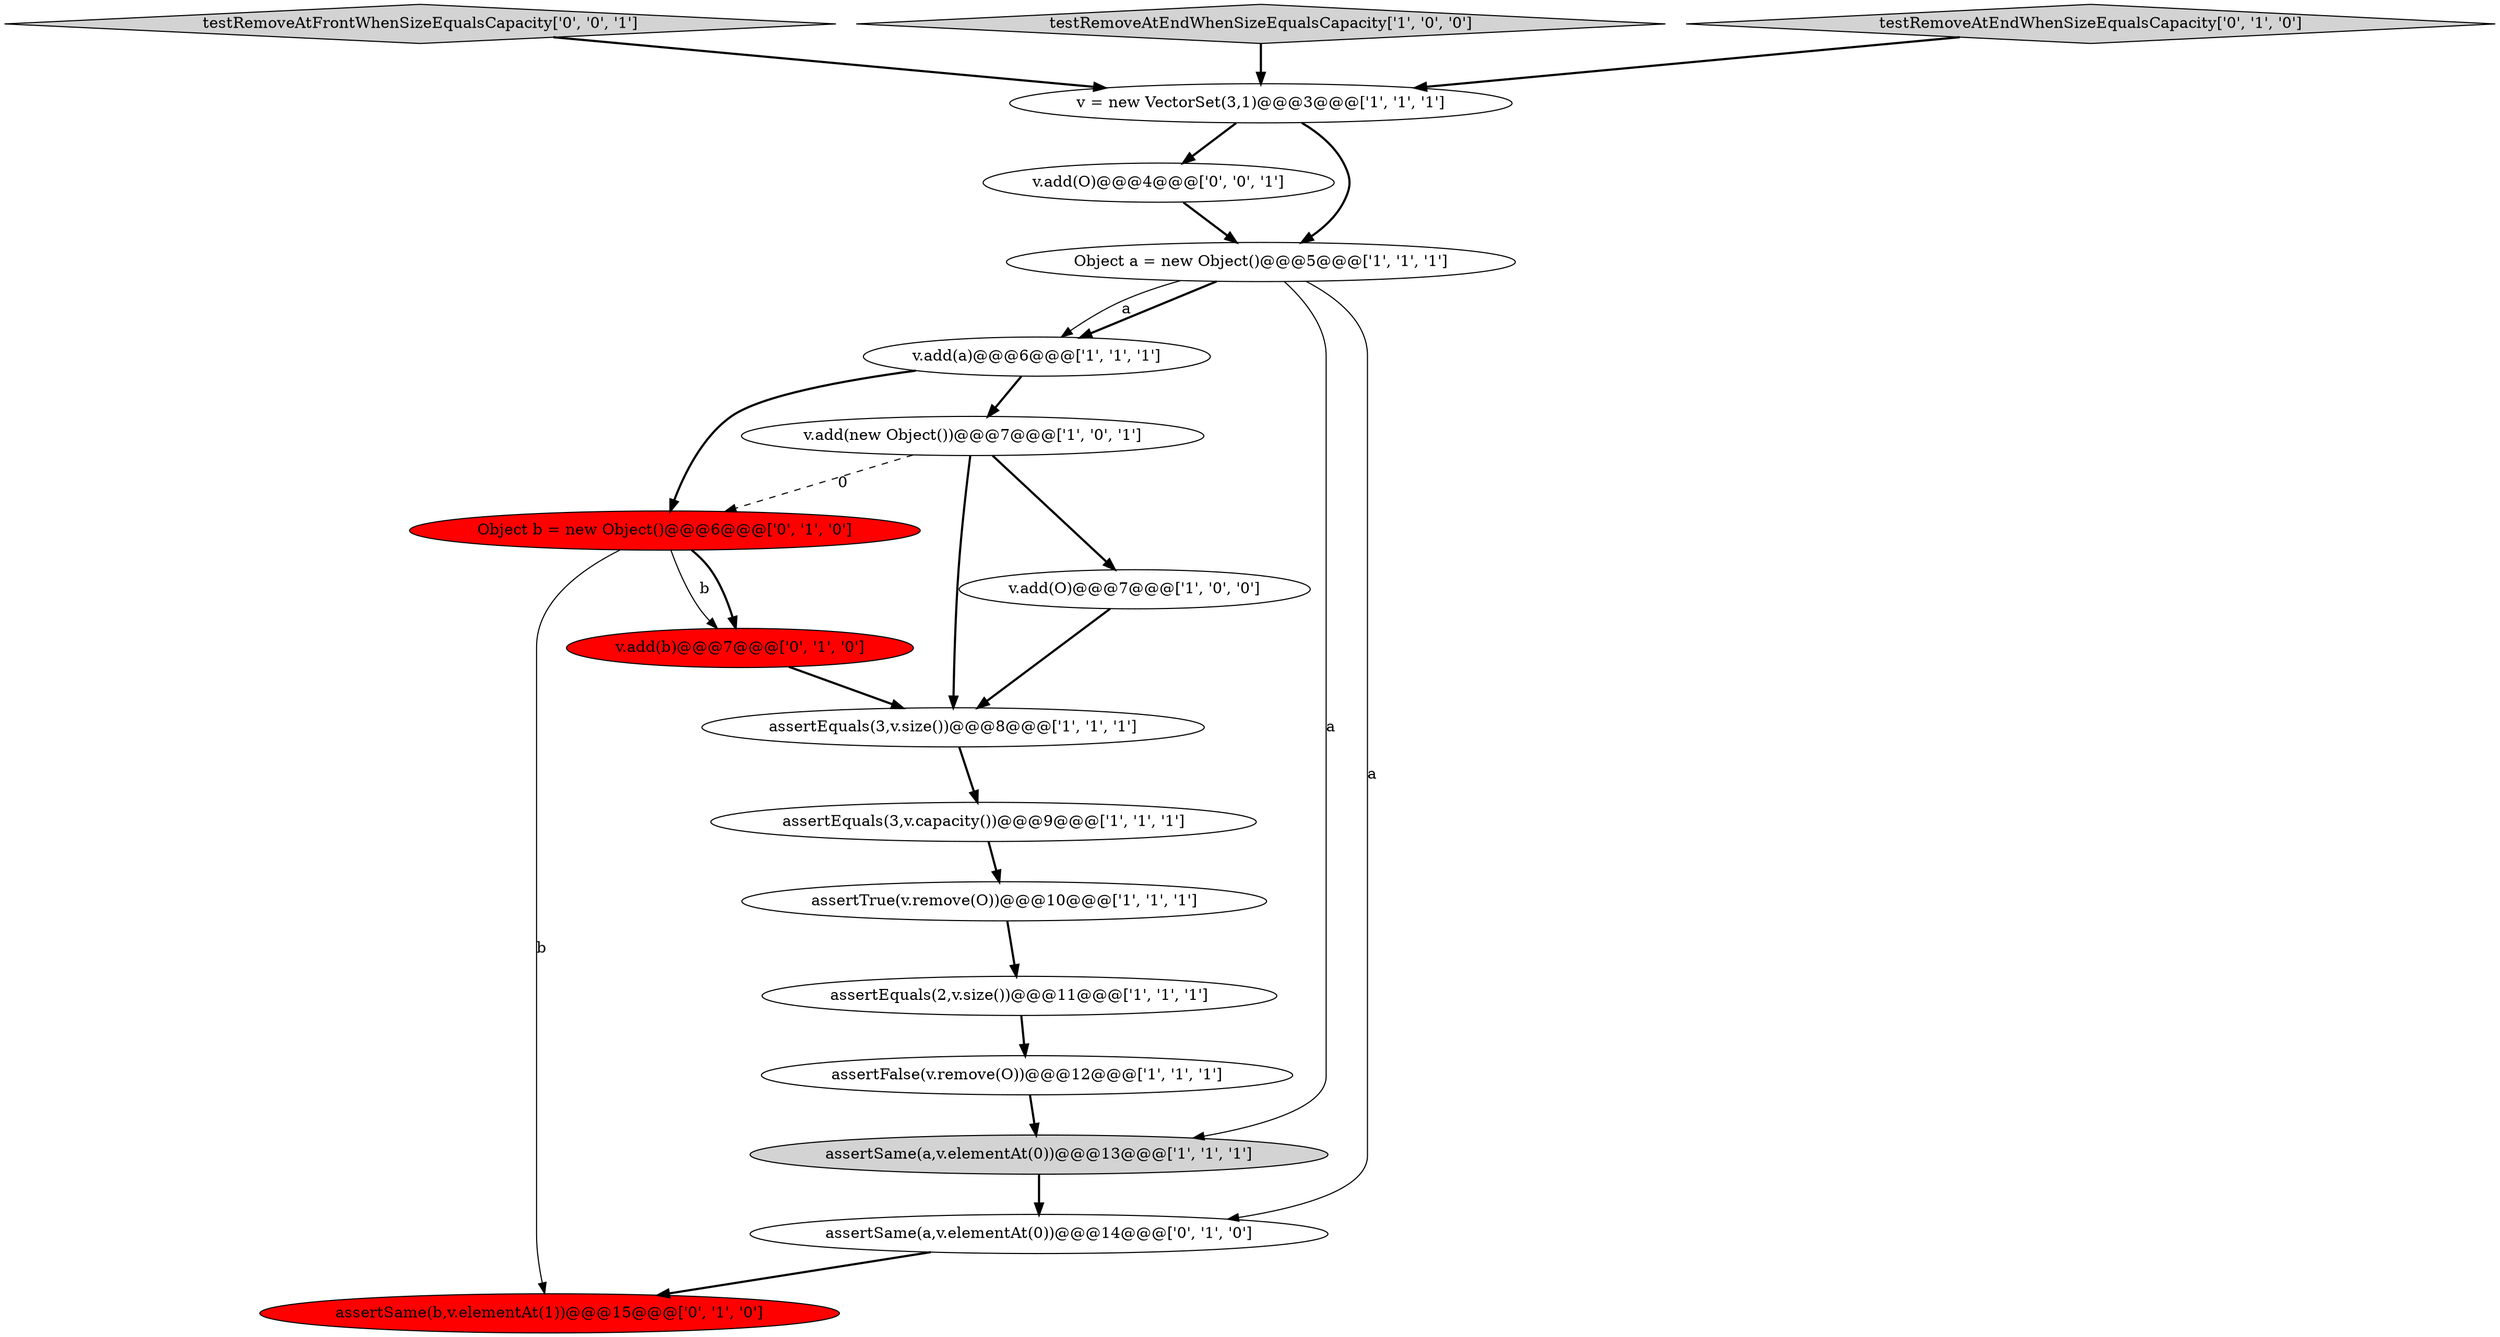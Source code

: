 digraph {
18 [style = filled, label = "testRemoveAtFrontWhenSizeEqualsCapacity['0', '0', '1']", fillcolor = lightgray, shape = diamond image = "AAA0AAABBB3BBB"];
0 [style = filled, label = "assertEquals(3,v.size())@@@8@@@['1', '1', '1']", fillcolor = white, shape = ellipse image = "AAA0AAABBB1BBB"];
8 [style = filled, label = "testRemoveAtEndWhenSizeEqualsCapacity['1', '0', '0']", fillcolor = lightgray, shape = diamond image = "AAA0AAABBB1BBB"];
1 [style = filled, label = "v.add(new Object())@@@7@@@['1', '0', '1']", fillcolor = white, shape = ellipse image = "AAA0AAABBB1BBB"];
10 [style = filled, label = "v.add(a)@@@6@@@['1', '1', '1']", fillcolor = white, shape = ellipse image = "AAA0AAABBB1BBB"];
16 [style = filled, label = "assertSame(b,v.elementAt(1))@@@15@@@['0', '1', '0']", fillcolor = red, shape = ellipse image = "AAA1AAABBB2BBB"];
3 [style = filled, label = "assertSame(a,v.elementAt(0))@@@13@@@['1', '1', '1']", fillcolor = lightgray, shape = ellipse image = "AAA0AAABBB1BBB"];
6 [style = filled, label = "assertEquals(2,v.size())@@@11@@@['1', '1', '1']", fillcolor = white, shape = ellipse image = "AAA0AAABBB1BBB"];
11 [style = filled, label = "v.add(O)@@@7@@@['1', '0', '0']", fillcolor = white, shape = ellipse image = "AAA0AAABBB1BBB"];
15 [style = filled, label = "v.add(b)@@@7@@@['0', '1', '0']", fillcolor = red, shape = ellipse image = "AAA1AAABBB2BBB"];
9 [style = filled, label = "v = new VectorSet(3,1)@@@3@@@['1', '1', '1']", fillcolor = white, shape = ellipse image = "AAA0AAABBB1BBB"];
14 [style = filled, label = "Object b = new Object()@@@6@@@['0', '1', '0']", fillcolor = red, shape = ellipse image = "AAA1AAABBB2BBB"];
17 [style = filled, label = "v.add(O)@@@4@@@['0', '0', '1']", fillcolor = white, shape = ellipse image = "AAA0AAABBB3BBB"];
12 [style = filled, label = "assertSame(a,v.elementAt(0))@@@14@@@['0', '1', '0']", fillcolor = white, shape = ellipse image = "AAA0AAABBB2BBB"];
2 [style = filled, label = "assertEquals(3,v.capacity())@@@9@@@['1', '1', '1']", fillcolor = white, shape = ellipse image = "AAA0AAABBB1BBB"];
5 [style = filled, label = "assertFalse(v.remove(O))@@@12@@@['1', '1', '1']", fillcolor = white, shape = ellipse image = "AAA0AAABBB1BBB"];
4 [style = filled, label = "assertTrue(v.remove(O))@@@10@@@['1', '1', '1']", fillcolor = white, shape = ellipse image = "AAA0AAABBB1BBB"];
7 [style = filled, label = "Object a = new Object()@@@5@@@['1', '1', '1']", fillcolor = white, shape = ellipse image = "AAA0AAABBB1BBB"];
13 [style = filled, label = "testRemoveAtEndWhenSizeEqualsCapacity['0', '1', '0']", fillcolor = lightgray, shape = diamond image = "AAA0AAABBB2BBB"];
5->3 [style = bold, label=""];
14->16 [style = solid, label="b"];
1->14 [style = dashed, label="0"];
10->14 [style = bold, label=""];
7->10 [style = bold, label=""];
4->6 [style = bold, label=""];
0->2 [style = bold, label=""];
9->17 [style = bold, label=""];
7->3 [style = solid, label="a"];
14->15 [style = solid, label="b"];
12->16 [style = bold, label=""];
1->0 [style = bold, label=""];
3->12 [style = bold, label=""];
9->7 [style = bold, label=""];
2->4 [style = bold, label=""];
1->11 [style = bold, label=""];
17->7 [style = bold, label=""];
7->12 [style = solid, label="a"];
6->5 [style = bold, label=""];
11->0 [style = bold, label=""];
15->0 [style = bold, label=""];
18->9 [style = bold, label=""];
8->9 [style = bold, label=""];
14->15 [style = bold, label=""];
7->10 [style = solid, label="a"];
13->9 [style = bold, label=""];
10->1 [style = bold, label=""];
}
